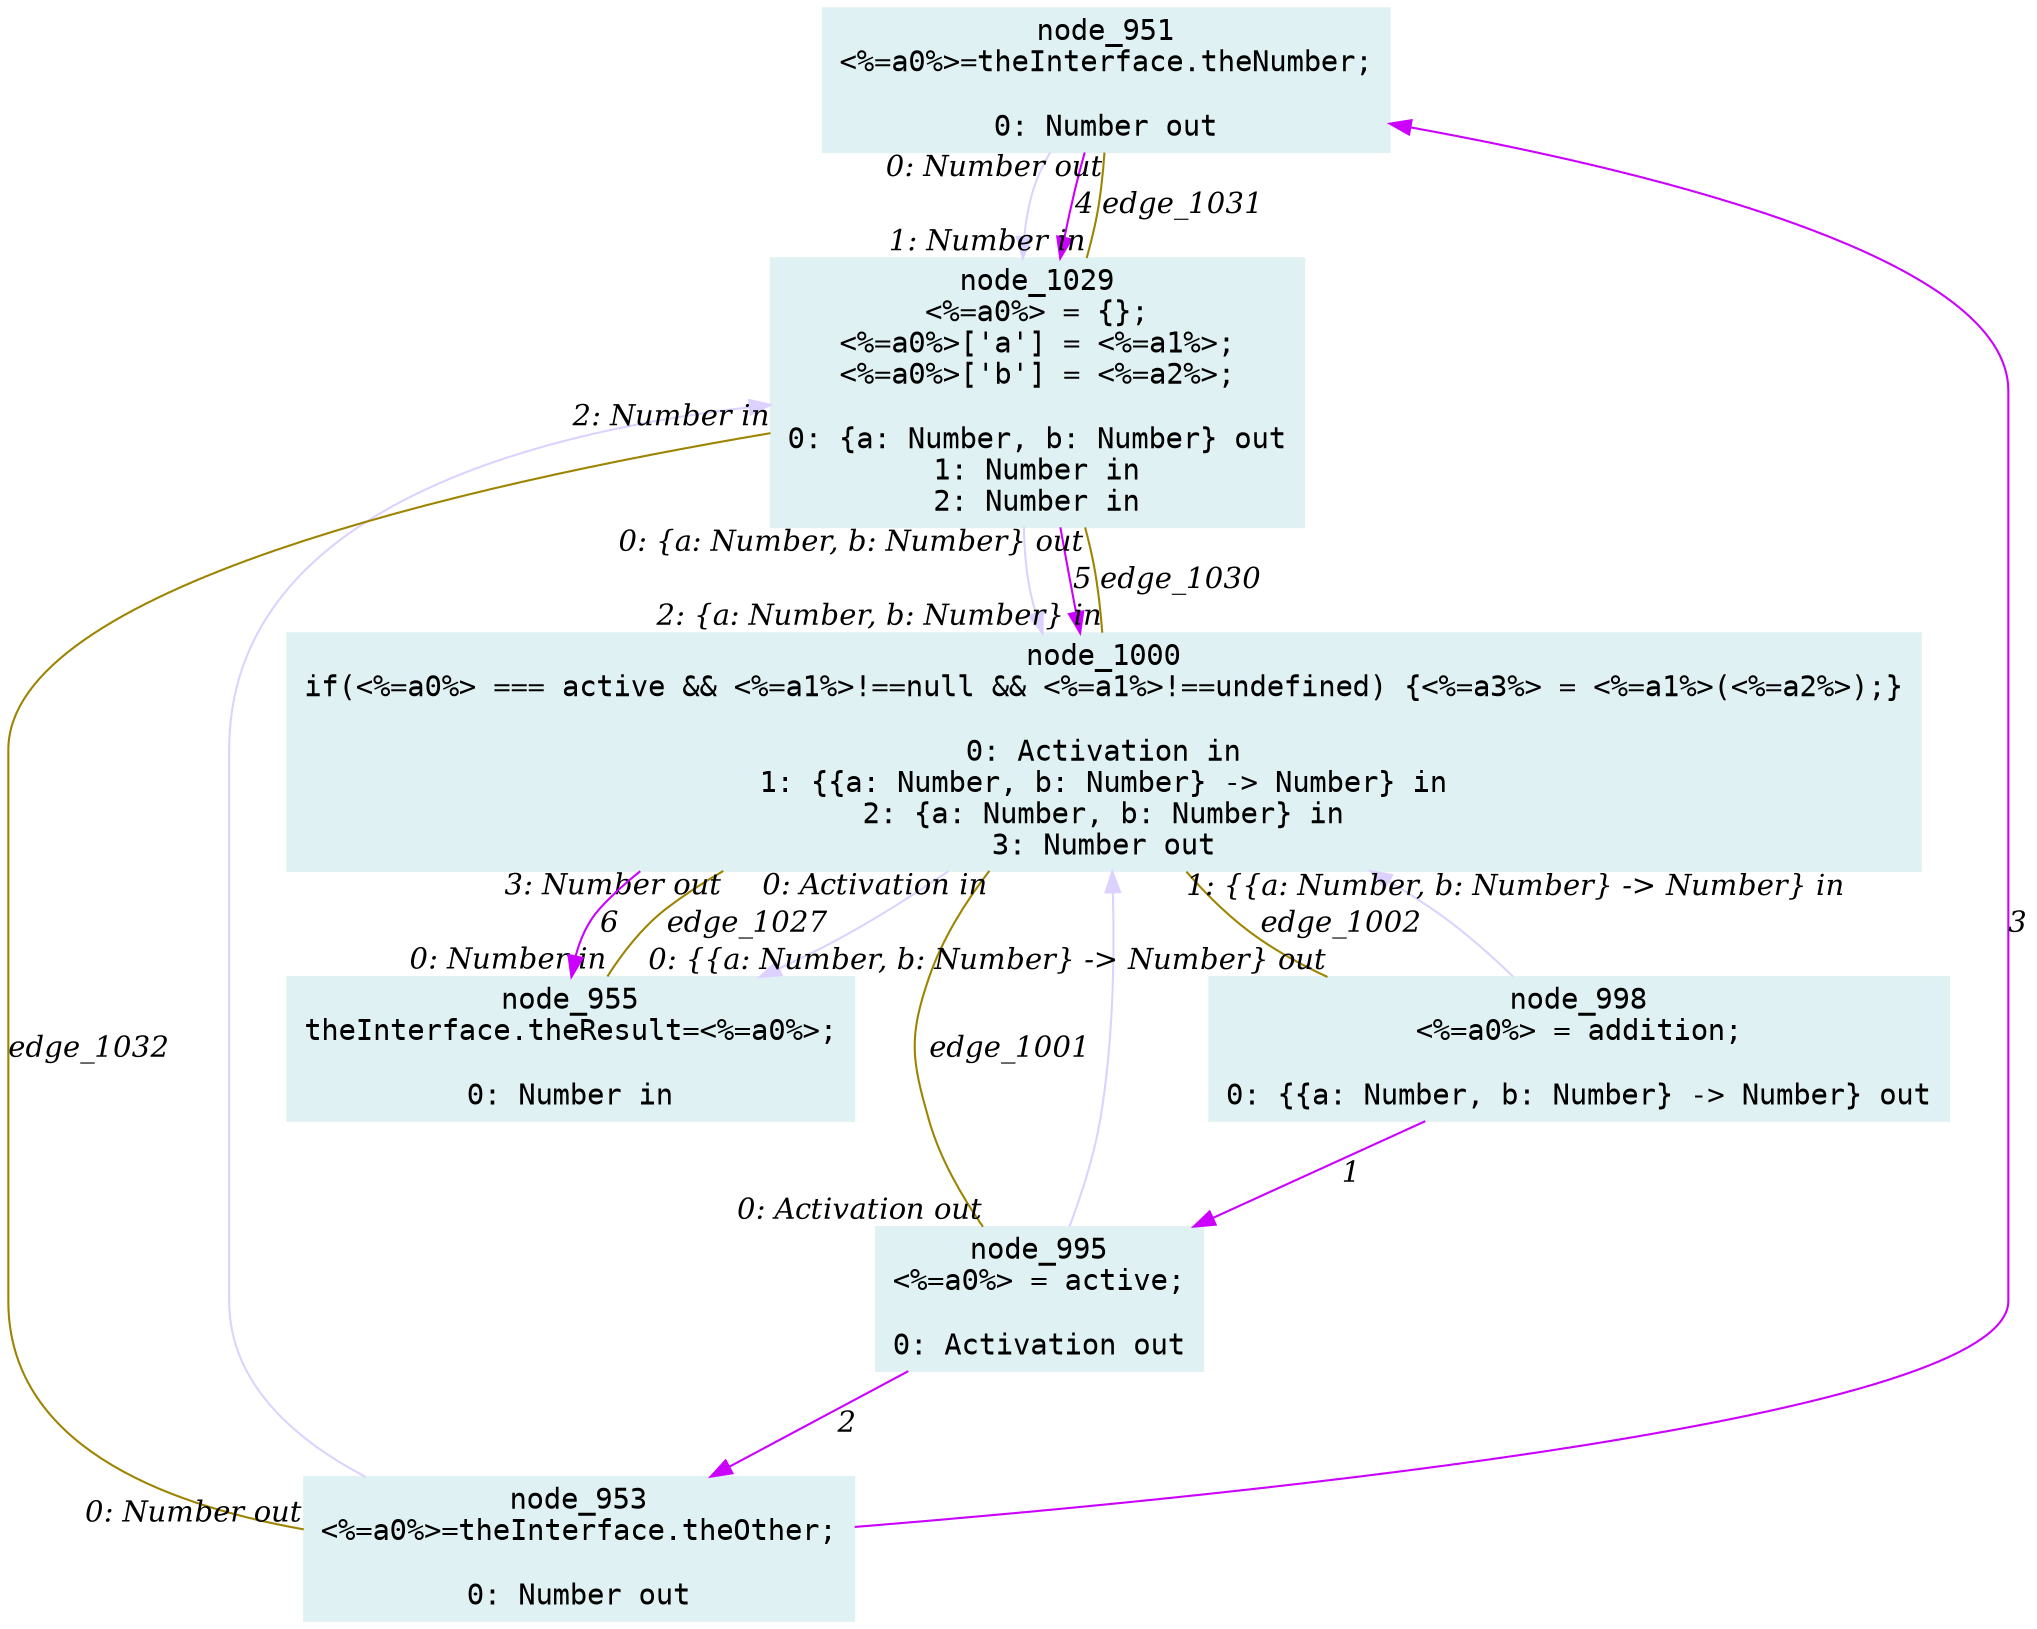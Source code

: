 digraph g{node_951 [shape="box", style="filled", color="#dff1f2", fontname="Courier", label="node_951
<%=a0%>=theInterface.theNumber;

0: Number out" ]
node_953 [shape="box", style="filled", color="#dff1f2", fontname="Courier", label="node_953
<%=a0%>=theInterface.theOther;

0: Number out" ]
node_955 [shape="box", style="filled", color="#dff1f2", fontname="Courier", label="node_955
theInterface.theResult=<%=a0%>;

0: Number in" ]
node_995 [shape="box", style="filled", color="#dff1f2", fontname="Courier", label="node_995
<%=a0%> = active;

0: Activation out" ]
node_998 [shape="box", style="filled", color="#dff1f2", fontname="Courier", label="node_998
<%=a0%> = addition;

0: {{a: Number, b: Number} -> Number} out" ]
node_1000 [shape="box", style="filled", color="#dff1f2", fontname="Courier", label="node_1000
if(<%=a0%> === active && <%=a1%>!==null && <%=a1%>!==undefined) {<%=a3%> = <%=a1%>(<%=a2%>);}

0: Activation in
1: {{a: Number, b: Number} -> Number} in
2: {a: Number, b: Number} in
3: Number out" ]
node_1029 [shape="box", style="filled", color="#dff1f2", fontname="Courier", label="node_1029
<%=a0%> = {};
<%=a0%>['a'] = <%=a1%>;
<%=a0%>['b'] = <%=a2%>;

0: {a: Number, b: Number} out
1: Number in
2: Number in" ]
node_1000 -> node_955 [dir=forward, arrowHead=normal, fontname="Times-Italic", arrowsize=1, color="#ddd2ff", label="",  headlabel="", taillabel="" ]
node_1029 -> node_1000 [dir=forward, arrowHead=normal, fontname="Times-Italic", arrowsize=1, color="#ddd2ff", label="",  headlabel="", taillabel="" ]
node_951 -> node_1029 [dir=forward, arrowHead=normal, fontname="Times-Italic", arrowsize=1, color="#ddd2ff", label="",  headlabel="", taillabel="" ]
node_953 -> node_1029 [dir=forward, arrowHead=normal, fontname="Times-Italic", arrowsize=1, color="#ddd2ff", label="",  headlabel="", taillabel="" ]
node_995 -> node_1000 [dir=forward, arrowHead=normal, fontname="Times-Italic", arrowsize=1, color="#ddd2ff", label="",  headlabel="", taillabel="" ]
node_998 -> node_1000 [dir=forward, arrowHead=normal, fontname="Times-Italic", arrowsize=1, color="#ddd2ff", label="",  headlabel="", taillabel="" ]
node_998 -> node_995 [dir=forward, arrowHead=normal, fontname="Times-Italic", arrowsize=1, color="#cc00ff", label="1",  headlabel="", taillabel="" ]
node_995 -> node_953 [dir=forward, arrowHead=normal, fontname="Times-Italic", arrowsize=1, color="#cc00ff", label="2",  headlabel="", taillabel="" ]
node_953 -> node_951 [dir=forward, arrowHead=normal, fontname="Times-Italic", arrowsize=1, color="#cc00ff", label="3",  headlabel="", taillabel="" ]
node_951 -> node_1029 [dir=forward, arrowHead=normal, fontname="Times-Italic", arrowsize=1, color="#cc00ff", label="4",  headlabel="", taillabel="" ]
node_1029 -> node_1000 [dir=forward, arrowHead=normal, fontname="Times-Italic", arrowsize=1, color="#cc00ff", label="5",  headlabel="", taillabel="" ]
node_1000 -> node_955 [dir=forward, arrowHead=normal, fontname="Times-Italic", arrowsize=1, color="#cc00ff", label="6",  headlabel="", taillabel="" ]
node_1000 -> node_995 [dir=none, arrowHead=none, fontname="Times-Italic", arrowsize=1, color="#9d8400", label="edge_1001",  headlabel="0: Activation out", taillabel="0: Activation in" ]
node_1000 -> node_998 [dir=none, arrowHead=none, fontname="Times-Italic", arrowsize=1, color="#9d8400", label="edge_1002",  headlabel="0: {{a: Number, b: Number} -> Number} out", taillabel="1: {{a: Number, b: Number} -> Number} in" ]
node_955 -> node_1000 [dir=none, arrowHead=none, fontname="Times-Italic", arrowsize=1, color="#9d8400", label="edge_1027",  headlabel="3: Number out", taillabel="0: Number in" ]
node_1029 -> node_1000 [dir=none, arrowHead=none, fontname="Times-Italic", arrowsize=1, color="#9d8400", label="edge_1030",  headlabel="2: {a: Number, b: Number} in", taillabel="0: {a: Number, b: Number} out" ]
node_1029 -> node_951 [dir=none, arrowHead=none, fontname="Times-Italic", arrowsize=1, color="#9d8400", label="edge_1031",  headlabel="0: Number out", taillabel="1: Number in" ]
node_1029 -> node_953 [dir=none, arrowHead=none, fontname="Times-Italic", arrowsize=1, color="#9d8400", label="edge_1032",  headlabel="0: Number out", taillabel="2: Number in" ]
}